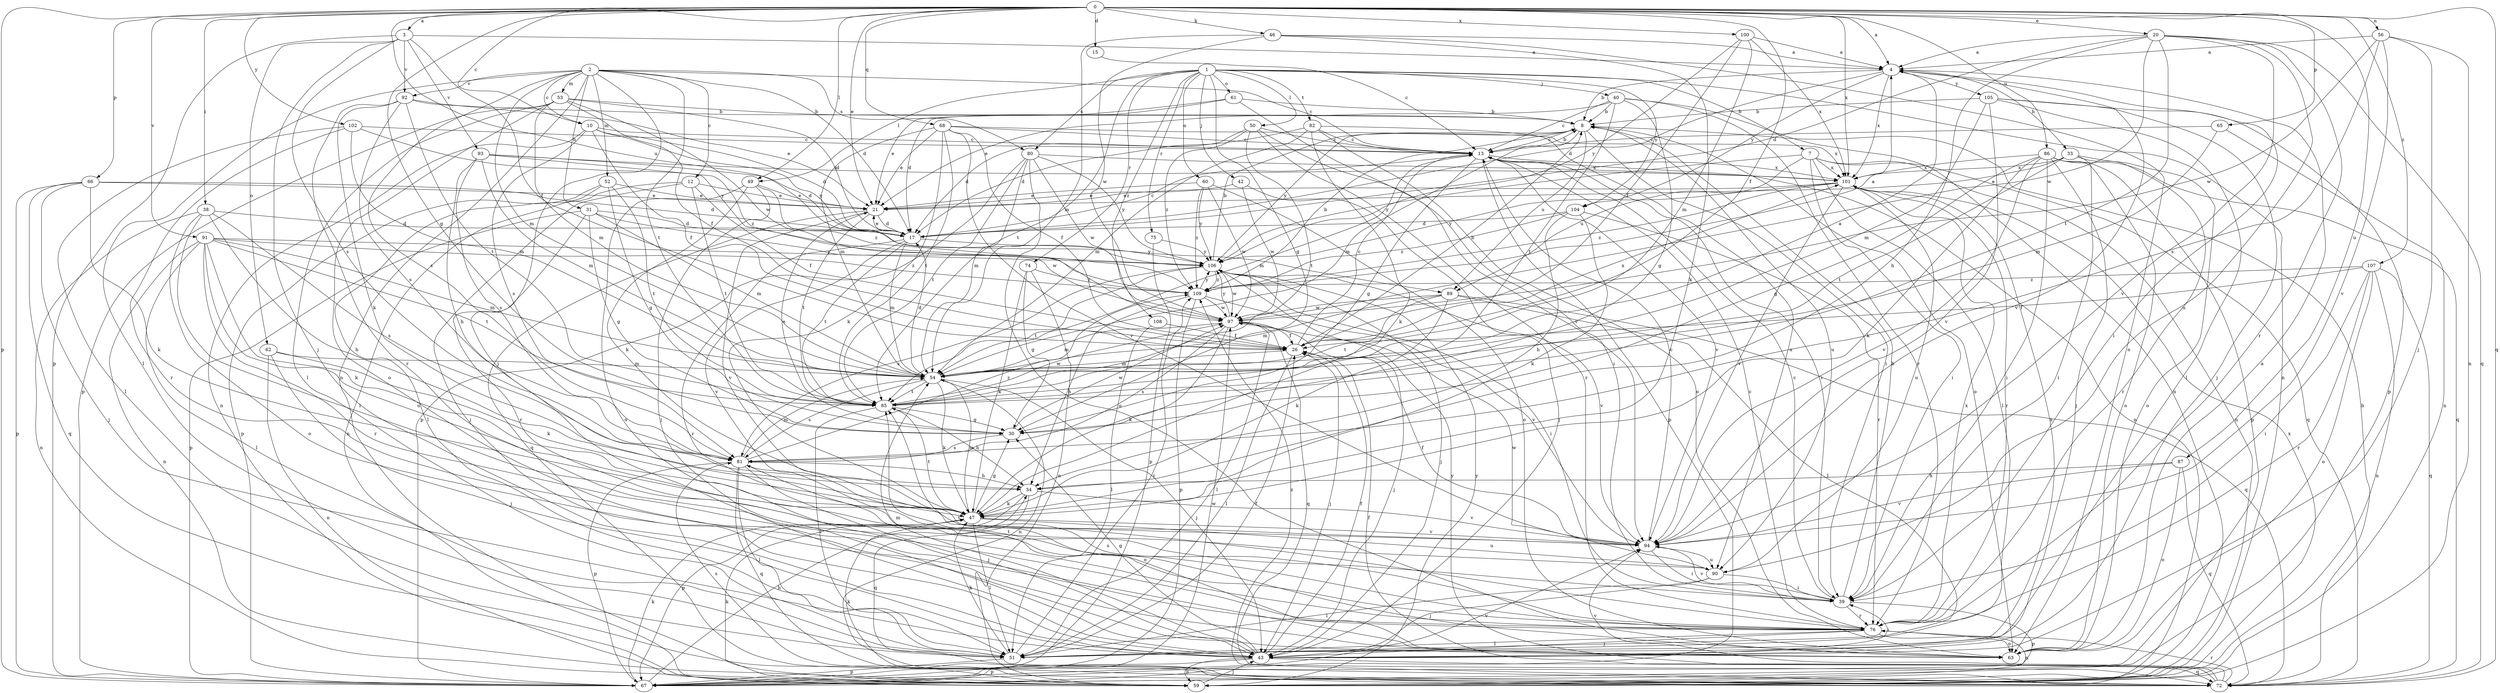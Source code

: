 strict digraph  {
0;
1;
2;
3;
4;
7;
8;
10;
12;
13;
15;
17;
20;
21;
26;
30;
31;
33;
34;
38;
39;
40;
42;
43;
46;
47;
49;
50;
51;
52;
53;
54;
56;
59;
60;
61;
62;
63;
65;
66;
67;
68;
72;
74;
75;
76;
80;
81;
82;
85;
86;
87;
89;
90;
91;
92;
93;
94;
97;
100;
101;
102;
104;
105;
106;
107;
108;
109;
0 -> 3  [label=a];
0 -> 4  [label=a];
0 -> 10  [label=c];
0 -> 15  [label=d];
0 -> 20  [label=e];
0 -> 21  [label=e];
0 -> 26  [label=f];
0 -> 30  [label=g];
0 -> 38  [label=i];
0 -> 46  [label=k];
0 -> 49  [label=l];
0 -> 56  [label=n];
0 -> 65  [label=p];
0 -> 66  [label=p];
0 -> 67  [label=p];
0 -> 68  [label=q];
0 -> 72  [label=q];
0 -> 86  [label=u];
0 -> 87  [label=u];
0 -> 89  [label=u];
0 -> 91  [label=v];
0 -> 100  [label=x];
0 -> 101  [label=x];
0 -> 102  [label=y];
0 -> 107  [label=z];
1 -> 7  [label=b];
1 -> 30  [label=g];
1 -> 40  [label=j];
1 -> 42  [label=j];
1 -> 49  [label=l];
1 -> 50  [label=l];
1 -> 59  [label=n];
1 -> 60  [label=o];
1 -> 61  [label=o];
1 -> 74  [label=r];
1 -> 75  [label=r];
1 -> 80  [label=s];
1 -> 82  [label=t];
1 -> 85  [label=t];
1 -> 104  [label=y];
1 -> 108  [label=z];
2 -> 10  [label=c];
2 -> 12  [label=c];
2 -> 13  [label=c];
2 -> 17  [label=d];
2 -> 31  [label=h];
2 -> 43  [label=j];
2 -> 51  [label=l];
2 -> 52  [label=m];
2 -> 53  [label=m];
2 -> 54  [label=m];
2 -> 59  [label=n];
2 -> 80  [label=s];
2 -> 81  [label=s];
2 -> 85  [label=t];
2 -> 92  [label=v];
3 -> 4  [label=a];
3 -> 26  [label=f];
3 -> 43  [label=j];
3 -> 62  [label=o];
3 -> 67  [label=p];
3 -> 81  [label=s];
3 -> 92  [label=v];
3 -> 93  [label=v];
4 -> 8  [label=b];
4 -> 17  [label=d];
4 -> 33  [label=h];
4 -> 39  [label=i];
4 -> 94  [label=v];
4 -> 101  [label=x];
4 -> 104  [label=y];
4 -> 105  [label=y];
7 -> 39  [label=i];
7 -> 51  [label=l];
7 -> 59  [label=n];
7 -> 72  [label=q];
7 -> 89  [label=u];
7 -> 101  [label=x];
7 -> 106  [label=y];
8 -> 13  [label=c];
8 -> 39  [label=i];
8 -> 54  [label=m];
8 -> 63  [label=o];
8 -> 89  [label=u];
8 -> 90  [label=u];
8 -> 106  [label=y];
10 -> 13  [label=c];
10 -> 17  [label=d];
10 -> 26  [label=f];
10 -> 59  [label=n];
10 -> 81  [label=s];
10 -> 106  [label=y];
12 -> 21  [label=e];
12 -> 26  [label=f];
12 -> 43  [label=j];
12 -> 59  [label=n];
12 -> 85  [label=t];
13 -> 8  [label=b];
13 -> 30  [label=g];
13 -> 39  [label=i];
13 -> 54  [label=m];
13 -> 59  [label=n];
13 -> 67  [label=p];
13 -> 94  [label=v];
13 -> 101  [label=x];
15 -> 13  [label=c];
17 -> 13  [label=c];
17 -> 21  [label=e];
17 -> 54  [label=m];
17 -> 76  [label=r];
17 -> 85  [label=t];
17 -> 94  [label=v];
17 -> 106  [label=y];
20 -> 4  [label=a];
20 -> 17  [label=d];
20 -> 34  [label=h];
20 -> 72  [label=q];
20 -> 76  [label=r];
20 -> 85  [label=t];
20 -> 90  [label=u];
20 -> 94  [label=v];
20 -> 97  [label=w];
21 -> 17  [label=d];
21 -> 72  [label=q];
21 -> 85  [label=t];
21 -> 94  [label=v];
26 -> 8  [label=b];
26 -> 13  [label=c];
26 -> 43  [label=j];
26 -> 51  [label=l];
26 -> 54  [label=m];
26 -> 101  [label=x];
30 -> 21  [label=e];
30 -> 81  [label=s];
30 -> 97  [label=w];
31 -> 17  [label=d];
31 -> 30  [label=g];
31 -> 54  [label=m];
31 -> 67  [label=p];
31 -> 76  [label=r];
31 -> 97  [label=w];
33 -> 21  [label=e];
33 -> 39  [label=i];
33 -> 63  [label=o];
33 -> 76  [label=r];
33 -> 85  [label=t];
33 -> 101  [label=x];
34 -> 47  [label=k];
34 -> 67  [label=p];
34 -> 72  [label=q];
34 -> 94  [label=v];
38 -> 17  [label=d];
38 -> 34  [label=h];
38 -> 39  [label=i];
38 -> 59  [label=n];
38 -> 63  [label=o];
38 -> 81  [label=s];
39 -> 8  [label=b];
39 -> 13  [label=c];
39 -> 67  [label=p];
39 -> 76  [label=r];
39 -> 94  [label=v];
40 -> 8  [label=b];
40 -> 13  [label=c];
40 -> 21  [label=e];
40 -> 30  [label=g];
40 -> 59  [label=n];
40 -> 76  [label=r];
40 -> 85  [label=t];
42 -> 21  [label=e];
42 -> 43  [label=j];
42 -> 97  [label=w];
43 -> 26  [label=f];
43 -> 30  [label=g];
43 -> 39  [label=i];
43 -> 54  [label=m];
43 -> 59  [label=n];
43 -> 67  [label=p];
43 -> 72  [label=q];
46 -> 4  [label=a];
46 -> 47  [label=k];
46 -> 54  [label=m];
46 -> 63  [label=o];
46 -> 97  [label=w];
47 -> 30  [label=g];
47 -> 51  [label=l];
47 -> 54  [label=m];
47 -> 85  [label=t];
47 -> 90  [label=u];
47 -> 94  [label=v];
49 -> 21  [label=e];
49 -> 43  [label=j];
49 -> 47  [label=k];
49 -> 63  [label=o];
49 -> 109  [label=z];
50 -> 13  [label=c];
50 -> 17  [label=d];
50 -> 39  [label=i];
50 -> 76  [label=r];
50 -> 85  [label=t];
50 -> 109  [label=z];
51 -> 26  [label=f];
51 -> 47  [label=k];
51 -> 67  [label=p];
51 -> 101  [label=x];
51 -> 109  [label=z];
52 -> 21  [label=e];
52 -> 30  [label=g];
52 -> 51  [label=l];
52 -> 67  [label=p];
52 -> 85  [label=t];
53 -> 8  [label=b];
53 -> 17  [label=d];
53 -> 26  [label=f];
53 -> 51  [label=l];
53 -> 54  [label=m];
53 -> 63  [label=o];
53 -> 67  [label=p];
53 -> 97  [label=w];
54 -> 4  [label=a];
54 -> 17  [label=d];
54 -> 43  [label=j];
54 -> 47  [label=k];
54 -> 59  [label=n];
54 -> 81  [label=s];
54 -> 85  [label=t];
56 -> 4  [label=a];
56 -> 43  [label=j];
56 -> 59  [label=n];
56 -> 81  [label=s];
56 -> 94  [label=v];
56 -> 97  [label=w];
59 -> 43  [label=j];
59 -> 47  [label=k];
59 -> 101  [label=x];
59 -> 106  [label=y];
60 -> 21  [label=e];
60 -> 63  [label=o];
60 -> 97  [label=w];
60 -> 106  [label=y];
60 -> 109  [label=z];
61 -> 8  [label=b];
61 -> 17  [label=d];
61 -> 21  [label=e];
61 -> 94  [label=v];
62 -> 43  [label=j];
62 -> 47  [label=k];
62 -> 54  [label=m];
62 -> 59  [label=n];
63 -> 4  [label=a];
63 -> 85  [label=t];
65 -> 13  [label=c];
65 -> 54  [label=m];
65 -> 59  [label=n];
66 -> 17  [label=d];
66 -> 21  [label=e];
66 -> 43  [label=j];
66 -> 47  [label=k];
66 -> 67  [label=p];
66 -> 72  [label=q];
67 -> 34  [label=h];
67 -> 47  [label=k];
67 -> 94  [label=v];
67 -> 97  [label=w];
68 -> 13  [label=c];
68 -> 21  [label=e];
68 -> 26  [label=f];
68 -> 47  [label=k];
68 -> 54  [label=m];
68 -> 85  [label=t];
68 -> 94  [label=v];
68 -> 101  [label=x];
72 -> 8  [label=b];
72 -> 26  [label=f];
72 -> 47  [label=k];
72 -> 76  [label=r];
72 -> 81  [label=s];
72 -> 94  [label=v];
72 -> 106  [label=y];
72 -> 109  [label=z];
74 -> 30  [label=g];
74 -> 47  [label=k];
74 -> 59  [label=n];
74 -> 109  [label=z];
75 -> 67  [label=p];
75 -> 106  [label=y];
76 -> 13  [label=c];
76 -> 43  [label=j];
76 -> 51  [label=l];
76 -> 59  [label=n];
76 -> 63  [label=o];
76 -> 81  [label=s];
76 -> 85  [label=t];
76 -> 101  [label=x];
80 -> 54  [label=m];
80 -> 63  [label=o];
80 -> 67  [label=p];
80 -> 85  [label=t];
80 -> 97  [label=w];
80 -> 101  [label=x];
80 -> 106  [label=y];
81 -> 34  [label=h];
81 -> 43  [label=j];
81 -> 51  [label=l];
81 -> 54  [label=m];
81 -> 63  [label=o];
81 -> 67  [label=p];
81 -> 72  [label=q];
81 -> 109  [label=z];
82 -> 13  [label=c];
82 -> 17  [label=d];
82 -> 47  [label=k];
82 -> 54  [label=m];
82 -> 63  [label=o];
82 -> 90  [label=u];
85 -> 30  [label=g];
85 -> 34  [label=h];
85 -> 51  [label=l];
85 -> 97  [label=w];
86 -> 30  [label=g];
86 -> 39  [label=i];
86 -> 43  [label=j];
86 -> 47  [label=k];
86 -> 63  [label=o];
86 -> 67  [label=p];
86 -> 72  [label=q];
86 -> 94  [label=v];
86 -> 101  [label=x];
87 -> 34  [label=h];
87 -> 63  [label=o];
87 -> 72  [label=q];
87 -> 94  [label=v];
89 -> 47  [label=k];
89 -> 51  [label=l];
89 -> 54  [label=m];
89 -> 72  [label=q];
89 -> 85  [label=t];
89 -> 97  [label=w];
90 -> 39  [label=i];
90 -> 43  [label=j];
90 -> 51  [label=l];
90 -> 97  [label=w];
91 -> 47  [label=k];
91 -> 51  [label=l];
91 -> 54  [label=m];
91 -> 59  [label=n];
91 -> 76  [label=r];
91 -> 85  [label=t];
91 -> 90  [label=u];
91 -> 106  [label=y];
91 -> 109  [label=z];
92 -> 8  [label=b];
92 -> 21  [label=e];
92 -> 47  [label=k];
92 -> 76  [label=r];
92 -> 81  [label=s];
92 -> 85  [label=t];
93 -> 17  [label=d];
93 -> 34  [label=h];
93 -> 54  [label=m];
93 -> 81  [label=s];
93 -> 101  [label=x];
93 -> 109  [label=z];
94 -> 13  [label=c];
94 -> 26  [label=f];
94 -> 39  [label=i];
94 -> 90  [label=u];
97 -> 26  [label=f];
97 -> 43  [label=j];
97 -> 47  [label=k];
97 -> 51  [label=l];
97 -> 54  [label=m];
97 -> 72  [label=q];
97 -> 81  [label=s];
97 -> 106  [label=y];
100 -> 4  [label=a];
100 -> 26  [label=f];
100 -> 54  [label=m];
100 -> 101  [label=x];
100 -> 106  [label=y];
101 -> 21  [label=e];
101 -> 76  [label=r];
101 -> 90  [label=u];
101 -> 94  [label=v];
101 -> 106  [label=y];
101 -> 109  [label=z];
102 -> 13  [label=c];
102 -> 51  [label=l];
102 -> 54  [label=m];
102 -> 76  [label=r];
102 -> 106  [label=y];
104 -> 17  [label=d];
104 -> 34  [label=h];
104 -> 47  [label=k];
104 -> 76  [label=r];
104 -> 109  [label=z];
105 -> 8  [label=b];
105 -> 43  [label=j];
105 -> 51  [label=l];
105 -> 54  [label=m];
105 -> 67  [label=p];
105 -> 94  [label=v];
106 -> 8  [label=b];
106 -> 39  [label=i];
106 -> 43  [label=j];
106 -> 81  [label=s];
106 -> 85  [label=t];
106 -> 94  [label=v];
106 -> 97  [label=w];
106 -> 109  [label=z];
107 -> 26  [label=f];
107 -> 39  [label=i];
107 -> 59  [label=n];
107 -> 63  [label=o];
107 -> 72  [label=q];
107 -> 76  [label=r];
107 -> 109  [label=z];
108 -> 26  [label=f];
108 -> 51  [label=l];
109 -> 4  [label=a];
109 -> 8  [label=b];
109 -> 34  [label=h];
109 -> 67  [label=p];
109 -> 94  [label=v];
109 -> 97  [label=w];
109 -> 106  [label=y];
}
